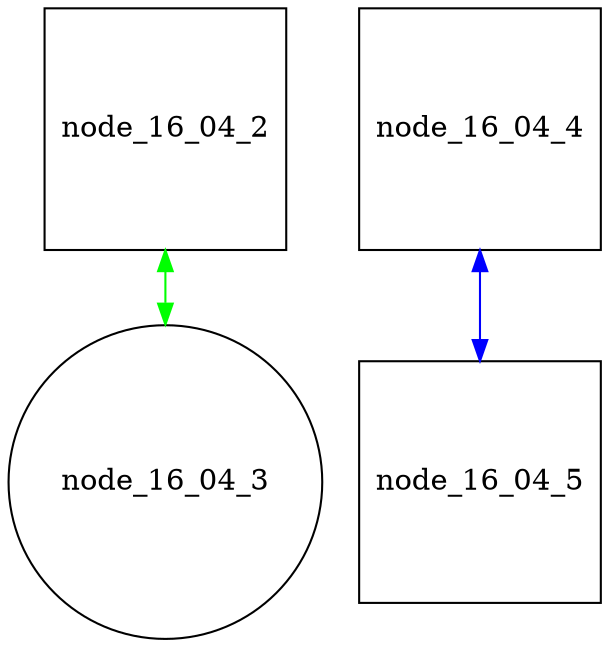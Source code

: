 strict digraph graph_16_04
{
	subgraph subgraph_16_04_1
	{
		node [shape = square]

		label = ""

		node_16_04_2 -> { node [shape = circle] node_16_04_3 }
		[
			color = green
			dir   = "both",
		]

		node_16_04_4 -> node_16_04_5
		[
			color = blue
			dir   = "both",
		]
	}
}
